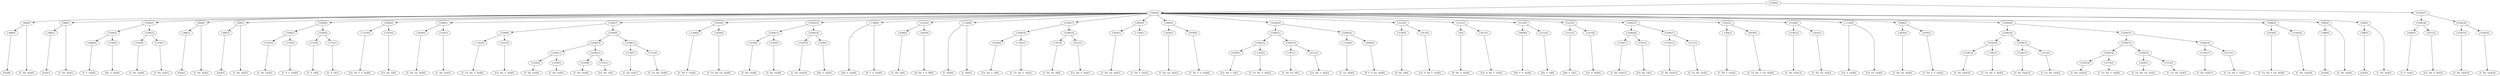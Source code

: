 digraph sample{
"L-686(0)"->"[Gis](0)"
"L906(0)"->"[C  Dis  Ais](0)"
"L906(0)"->"L-686(0)"
"L-686(1)"->"[Gis](1)"
"L906(1)"->"[C  Dis  Ais](1)"
"L906(1)"->"L-686(1)"
"L4469(0)"->"[C  F  Gis](0)"
"L2769(0)"->"[Dis  G  Ais](0)"
"L5294(2)"->"L4469(0)"
"L5294(2)"->"L2769(0)"
"L3330(0)"->"[C  Dis  Gis](0)"
"L3330(1)"->"[C  Dis  Gis](1)"
"L5294(3)"->"L3330(0)"
"L5294(3)"->"L3330(1)"
"L5294(1)"->"L5294(2)"
"L5294(1)"->"L5294(3)"
"L-686(2)"->"[Gis](2)"
"L906(2)"->"[C  Dis  Ais](2)"
"L906(2)"->"L-686(2)"
"L-686(3)"->"[Gis](3)"
"L906(3)"->"[C  Dis  Ais](3)"
"L906(3)"->"L-686(3)"
"L3330(2)"->"[C  Dis  Gis](2)"
"L1514(0)"->"[C  D  F  Gis](0)"
"L5294(5)"->"L3330(2)"
"L5294(5)"->"L1514(0)"
"L1753(0)"->"[C  E  G](0)"
"L1753(1)"->"[C  E  G](1)"
"L5294(6)"->"L1753(0)"
"L5294(6)"->"L1753(1)"
"L5294(4)"->"L5294(5)"
"L5294(4)"->"L5294(6)"
"L-1333(0)"->"[Cis  Dis  F  G  Ais](0)"
"L3741(0)"->"[Cis  Dis  G](0)"
"L5084(0)"->"L-1333(0)"
"L5084(0)"->"L3741(0)"
"L3834(0)"->"[C  Dis  Gis  Ais](0)"
"L3330(3)"->"[C  Dis  Gis](3)"
"L5084(1)"->"L3834(0)"
"L5084(1)"->"L3330(3)"
"L-1365(0)"->"[C  Cis  Dis  G  Ais](0)"
"L4251(0)"->"[Cis  Dis  G  Ais](0)"
"L5294(8)"->"L-1365(0)"
"L5294(8)"->"L4251(0)"
"L3330(4)"->"[C  Dis  Gis](4)"
"L3330(5)"->"[C  Dis  Gis](5)"
"L5294(11)"->"L3330(4)"
"L5294(11)"->"L3330(5)"
"L3330(6)"->"[C  Dis  Gis](6)"
"L3741(1)"->"[Cis  Dis  G](1)"
"L5294(12)"->"L3330(6)"
"L5294(12)"->"L3741(1)"
"L5294(10)"->"L5294(11)"
"L5294(10)"->"L5294(12)"
"L3330(7)"->"[C  Dis  Gis](7)"
"L1513(0)"->"[C  Cis  Dis  Gis](0)"
"L5294(13)"->"L3330(7)"
"L5294(13)"->"L1513(0)"
"L5294(9)"->"L5294(10)"
"L5294(9)"->"L5294(13)"
"L5294(7)"->"L5294(8)"
"L5294(7)"->"L5294(9)"
"L-1364(0)"->"[C  Dis  F  Gis](0)"
"L2824(0)"->"[C  Cis  Dis  Gis  Ais](0)"
"L5020(0)"->"L-1364(0)"
"L5020(0)"->"L2824(0)"
"L3330(8)"->"[C  Dis  Gis](8)"
"L3330(9)"->"[C  Dis  Gis](9)"
"L5294(15)"->"L3330(8)"
"L5294(15)"->"L3330(9)"
"L3330(10)"->"[C  Dis  Gis](10)"
"L2769(1)"->"[Dis  G  Ais](1)"
"L5294(16)"->"L3330(10)"
"L5294(16)"->"L2769(1)"
"L5294(14)"->"L5294(15)"
"L5294(14)"->"L5294(16)"
"L-1106(0)"->"[Dis  F  Gis](0)"
"L-1106(0)"->"[D  F  G  Gis](0)"
"L3584(0)"->"[C  Dis  G](0)"
"L2465(0)"->"[D  Dis  F  G  B](0)"
"L5232(0)"->"L3584(0)"
"L5232(0)"->"L2465(0)"
"L-1108(0)"->"[C  Dis](0)"
"L-1108(0)"->"[C  Dis](1)"
"L4189(0)"->"[Cis  Dis  F  G](0)"
"L-1365(1)"->"[C  Cis  Dis  G  Ais](1)"
"L5294(18)"->"L4189(0)"
"L5294(18)"->"L-1365(1)"
"L1307(0)"->"[C  Dis  Fis  A](0)"
"L4251(1)"->"[Cis  Dis  G  Ais](1)"
"L5294(19)"->"L1307(0)"
"L5294(19)"->"L4251(1)"
"L5294(17)"->"L5294(18)"
"L5294(17)"->"L5294(19)"
"L3834(1)"->"[C  Dis  Gis  Ais](1)"
"L-1364(1)"->"[C  Dis  F  Gis](1)"
"L3845(0)"->"L3834(1)"
"L3845(0)"->"L-1364(1)"
"L3834(2)"->"[C  Dis  Gis  Ais](2)"
"L5078(0)"->"[C  Dis  F  G  Gis](0)"
"L5084(2)"->"L3834(2)"
"L5084(2)"->"L5078(0)"
"L4189(1)"->"[Cis  Dis  F  G](1)"
"L-1365(2)"->"[C  Cis  Dis  G  Ais](2)"
"L5294(22)"->"L4189(1)"
"L5294(22)"->"L-1365(2)"
"L1307(1)"->"[C  Dis  Fis  A](1)"
"L4251(2)"->"[Cis  Dis  G  Ais](2)"
"L5294(23)"->"L1307(1)"
"L5294(23)"->"L4251(2)"
"L5294(21)"->"L5294(22)"
"L5294(21)"->"L5294(23)"
"L-1336(0)"->"[C  Gis  Ais](0)"
"L4900(0)"->"[D  F  G  Gis  Ais](0)"
"L5294(24)"->"L-1336(0)"
"L5294(24)"->"L4900(0)"
"L5294(20)"->"L5294(21)"
"L5294(20)"->"L5294(24)"
"L5150(0)"->"[D  Dis  G](0)"
"L1813(0)"->"[Cis  D  Dis  F  Gis](0)"
"L5223(0)"->"L5150(0)"
"L5223(0)"->"L1813(0)"
"L5(0)"->"[D  Dis  G  Ais](0)"
"L1813(1)"->"[Cis  D  Dis  F  Gis](1)"
"L5223(1)"->"L5(0)"
"L5223(1)"->"L1813(1)"
"L5004(0)"->"[Dis  F  G  Ais](0)"
"L5121(0)"->"[Dis  F  G](0)"
"L5125(0)"->"L5004(0)"
"L5125(0)"->"L5121(0)"
"L5121(1)"->"[Dis  F  G](1)"
"L5215(0)"->"[Cis  D  Dis](0)"
"L5223(2)"->"L5121(1)"
"L5223(2)"->"L5215(0)"
"L3330(11)"->"[C  Dis  Gis](11)"
"L3741(2)"->"[Cis  Dis  G](2)"
"L5294(26)"->"L3330(11)"
"L5294(26)"->"L3741(2)"
"L3330(12)"->"[C  Dis  Gis](12)"
"L1513(1)"->"[C  Cis  Dis  Gis](1)"
"L5294(27)"->"L3330(12)"
"L5294(27)"->"L1513(1)"
"L5294(25)"->"L5294(26)"
"L5294(25)"->"L5294(27)"
"L-1364(2)"->"[C  Dis  F  Gis](2)"
"L4078(0)"->"[C  Cis  Dis  G  Gis  Ais](0)"
"L5020(1)"->"L-1364(2)"
"L5020(1)"->"L4078(0)"
"L3330(13)"->"[C  Dis  Gis](13)"
"L3834(3)"->"[C  Dis  Gis  Ais](3)"
"L5238(0)"->"L3330(13)"
"L5238(0)"->"L3834(3)"
"L-1124(0)"->"[Cis  F  Gis](0)"
"L-1124(0)"->"[Cis  Fis  Gis](0)"
"L3834(4)"->"[C  Dis  Gis  Ais](4)"
"L5078(1)"->"[C  Dis  F  G  Gis](1)"
"L5084(3)"->"L3834(4)"
"L5084(3)"->"L5078(1)"
"L3330(14)"->"[C  Dis  Gis](14)"
"L-1365(3)"->"[C  Cis  Dis  G  Ais](3)"
"L5294(30)"->"L3330(14)"
"L5294(30)"->"L-1365(3)"
"L3330(15)"->"[C  Dis  Gis](15)"
"L1513(2)"->"[C  Cis  Dis  Gis](2)"
"L5294(31)"->"L3330(15)"
"L5294(31)"->"L1513(2)"
"L5294(29)"->"L5294(30)"
"L5294(29)"->"L5294(31)"
"L3330(16)"->"[C  Dis  Gis](16)"
"L2575(0)"->"[C  Cis  Dis  F  Gis](0)"
"L5294(34)"->"L3330(16)"
"L5294(34)"->"L2575(0)"
"L2824(1)"->"[C  Cis  Dis  Gis  Ais](1)"
"L1513(3)"->"[C  Cis  Dis  Gis](3)"
"L5294(35)"->"L2824(1)"
"L5294(35)"->"L1513(3)"
"L5294(33)"->"L5294(34)"
"L5294(33)"->"L5294(35)"
"L3330(17)"->"[C  Dis  Gis](17)"
"L2575(1)"->"[C  Cis  Dis  F  Gis](1)"
"L5294(36)"->"L3330(17)"
"L5294(36)"->"L2575(1)"
"L5294(32)"->"L5294(33)"
"L5294(32)"->"L5294(36)"
"L5294(28)"->"L5294(29)"
"L5294(28)"->"L5294(32)"
"L4354(0)"->"[C  Cis  Dis  F  Gis  Ais](0)"
"L3330(18)"->"[C  Dis  Gis](18)"
"L5084(4)"->"L4354(0)"
"L5084(4)"->"L3330(18)"
"L-686(4)"->"[Gis](4)"
"L906(4)"->"[C  Dis  Ais](4)"
"L906(4)"->"L-686(4)"
"L-686(5)"->"[Gis](5)"
"L906(5)"->"[C  Dis  Ais](5)"
"L906(5)"->"L-686(5)"
"L5083(0)"->"L906(0)"
"L5083(0)"->"L906(1)"
"L5083(0)"->"L5294(1)"
"L5083(0)"->"L906(2)"
"L5083(0)"->"L906(3)"
"L5083(0)"->"L5294(4)"
"L5083(0)"->"L5084(0)"
"L5083(0)"->"L5084(1)"
"L5083(0)"->"L5294(7)"
"L5083(0)"->"L5020(0)"
"L5083(0)"->"L5294(14)"
"L5083(0)"->"L-1106(0)"
"L5083(0)"->"L5232(0)"
"L5083(0)"->"L-1108(0)"
"L5083(0)"->"L5294(17)"
"L5083(0)"->"L3845(0)"
"L5083(0)"->"L5084(2)"
"L5083(0)"->"L5294(20)"
"L5083(0)"->"L5223(0)"
"L5083(0)"->"L5223(1)"
"L5083(0)"->"L5125(0)"
"L5083(0)"->"L5223(2)"
"L5083(0)"->"L5294(25)"
"L5083(0)"->"L5020(1)"
"L5083(0)"->"L5238(0)"
"L5083(0)"->"L-1124(0)"
"L5083(0)"->"L5084(3)"
"L5083(0)"->"L5294(28)"
"L5083(0)"->"L5084(4)"
"L5083(0)"->"L906(4)"
"L5083(0)"->"L906(5)"
"L4469(1)"->"[C  F  Gis](1)"
"L4251(3)"->"[Cis  Dis  G  Ais](3)"
"L5294(38)"->"L4469(1)"
"L5294(38)"->"L4251(3)"
"L3330(19)"->"[C  Dis  Gis](19)"
"L3330(20)"->"[C  Dis  Gis](20)"
"L5294(39)"->"L3330(19)"
"L5294(39)"->"L3330(20)"
"L5294(37)"->"L5294(38)"
"L5294(37)"->"L5294(39)"
"L5294(0)"->"L5083(0)"
"L5294(0)"->"L5294(37)"
{rank = min; "L5294(0)"}
{rank = same; "L5083(0)"; "L5294(37)";}
{rank = same; "L906(0)"; "L906(1)"; "L5294(1)"; "L906(2)"; "L906(3)"; "L5294(4)"; "L5084(0)"; "L5084(1)"; "L5294(7)"; "L5020(0)"; "L5294(14)"; "L-1106(0)"; "L5232(0)"; "L-1108(0)"; "L5294(17)"; "L3845(0)"; "L5084(2)"; "L5294(20)"; "L5223(0)"; "L5223(1)"; "L5125(0)"; "L5223(2)"; "L5294(25)"; "L5020(1)"; "L5238(0)"; "L-1124(0)"; "L5084(3)"; "L5294(28)"; "L5084(4)"; "L906(4)"; "L906(5)"; "L5294(38)"; "L5294(39)";}
{rank = same; "L-686(0)"; "L-686(1)"; "L5294(2)"; "L5294(3)"; "L-686(2)"; "L-686(3)"; "L5294(5)"; "L5294(6)"; "L-1333(0)"; "L3741(0)"; "L3834(0)"; "L3330(3)"; "L5294(8)"; "L5294(9)"; "L-1364(0)"; "L2824(0)"; "L5294(15)"; "L5294(16)"; "L3584(0)"; "L2465(0)"; "L5294(18)"; "L5294(19)"; "L3834(1)"; "L-1364(1)"; "L3834(2)"; "L5078(0)"; "L5294(21)"; "L5294(24)"; "L5150(0)"; "L1813(0)"; "L5(0)"; "L1813(1)"; "L5004(0)"; "L5121(0)"; "L5121(1)"; "L5215(0)"; "L5294(26)"; "L5294(27)"; "L-1364(2)"; "L4078(0)"; "L3330(13)"; "L3834(3)"; "L3834(4)"; "L5078(1)"; "L5294(29)"; "L5294(32)"; "L4354(0)"; "L3330(18)"; "L-686(4)"; "L-686(5)"; "L4469(1)"; "L4251(3)"; "L3330(19)"; "L3330(20)";}
{rank = same; "L4469(0)"; "L2769(0)"; "L3330(0)"; "L3330(1)"; "L3330(2)"; "L1514(0)"; "L1753(0)"; "L1753(1)"; "L-1365(0)"; "L4251(0)"; "L5294(10)"; "L5294(13)"; "L3330(8)"; "L3330(9)"; "L3330(10)"; "L2769(1)"; "L4189(0)"; "L-1365(1)"; "L1307(0)"; "L4251(1)"; "L5294(22)"; "L5294(23)"; "L-1336(0)"; "L4900(0)"; "L3330(11)"; "L3741(2)"; "L3330(12)"; "L1513(1)"; "L5294(30)"; "L5294(31)"; "L5294(33)"; "L5294(36)";}
{rank = same; "L5294(11)"; "L5294(12)"; "L3330(7)"; "L1513(0)"; "L4189(1)"; "L-1365(2)"; "L1307(1)"; "L4251(2)"; "L3330(14)"; "L-1365(3)"; "L3330(15)"; "L1513(2)"; "L5294(34)"; "L5294(35)"; "L3330(17)"; "L2575(1)";}
{rank = same; "L3330(4)"; "L3330(5)"; "L3330(6)"; "L3741(1)"; "L3330(16)"; "L2575(0)"; "L2824(1)"; "L1513(3)";}
{rank = max; "[C  Cis  Dis  F  Gis  Ais](0)"; "[C  Cis  Dis  F  Gis](0)"; "[C  Cis  Dis  F  Gis](1)"; "[C  Cis  Dis  G  Ais](0)"; "[C  Cis  Dis  G  Ais](1)"; "[C  Cis  Dis  G  Ais](2)"; "[C  Cis  Dis  G  Ais](3)"; "[C  Cis  Dis  G  Gis  Ais](0)"; "[C  Cis  Dis  Gis  Ais](0)"; "[C  Cis  Dis  Gis  Ais](1)"; "[C  Cis  Dis  Gis](0)"; "[C  Cis  Dis  Gis](1)"; "[C  Cis  Dis  Gis](2)"; "[C  Cis  Dis  Gis](3)"; "[C  D  F  Gis](0)"; "[C  Dis  Ais](0)"; "[C  Dis  Ais](1)"; "[C  Dis  Ais](2)"; "[C  Dis  Ais](3)"; "[C  Dis  Ais](4)"; "[C  Dis  Ais](5)"; "[C  Dis  F  G  Gis](0)"; "[C  Dis  F  G  Gis](1)"; "[C  Dis  F  Gis](0)"; "[C  Dis  F  Gis](1)"; "[C  Dis  F  Gis](2)"; "[C  Dis  Fis  A](0)"; "[C  Dis  Fis  A](1)"; "[C  Dis  G](0)"; "[C  Dis  Gis  Ais](0)"; "[C  Dis  Gis  Ais](1)"; "[C  Dis  Gis  Ais](2)"; "[C  Dis  Gis  Ais](3)"; "[C  Dis  Gis  Ais](4)"; "[C  Dis  Gis](0)"; "[C  Dis  Gis](1)"; "[C  Dis  Gis](10)"; "[C  Dis  Gis](11)"; "[C  Dis  Gis](12)"; "[C  Dis  Gis](13)"; "[C  Dis  Gis](14)"; "[C  Dis  Gis](15)"; "[C  Dis  Gis](16)"; "[C  Dis  Gis](17)"; "[C  Dis  Gis](18)"; "[C  Dis  Gis](19)"; "[C  Dis  Gis](2)"; "[C  Dis  Gis](20)"; "[C  Dis  Gis](3)"; "[C  Dis  Gis](4)"; "[C  Dis  Gis](5)"; "[C  Dis  Gis](6)"; "[C  Dis  Gis](7)"; "[C  Dis  Gis](8)"; "[C  Dis  Gis](9)"; "[C  Dis](0)"; "[C  Dis](1)"; "[C  E  G](0)"; "[C  E  G](1)"; "[C  F  Gis](0)"; "[C  F  Gis](1)"; "[C  Gis  Ais](0)"; "[Cis  D  Dis  F  Gis](0)"; "[Cis  D  Dis  F  Gis](1)"; "[Cis  D  Dis](0)"; "[Cis  Dis  F  G  Ais](0)"; "[Cis  Dis  F  G](0)"; "[Cis  Dis  F  G](1)"; "[Cis  Dis  G  Ais](0)"; "[Cis  Dis  G  Ais](1)"; "[Cis  Dis  G  Ais](2)"; "[Cis  Dis  G  Ais](3)"; "[Cis  Dis  G](0)"; "[Cis  Dis  G](1)"; "[Cis  Dis  G](2)"; "[Cis  F  Gis](0)"; "[Cis  Fis  Gis](0)"; "[D  Dis  F  G  B](0)"; "[D  Dis  G  Ais](0)"; "[D  Dis  G](0)"; "[D  F  G  Gis  Ais](0)"; "[D  F  G  Gis](0)"; "[Dis  F  G  Ais](0)"; "[Dis  F  G](0)"; "[Dis  F  G](1)"; "[Dis  F  Gis](0)"; "[Dis  G  Ais](0)"; "[Dis  G  Ais](1)"; "[Gis](0)"; "[Gis](1)"; "[Gis](2)"; "[Gis](3)"; "[Gis](4)"; "[Gis](5)";}
}